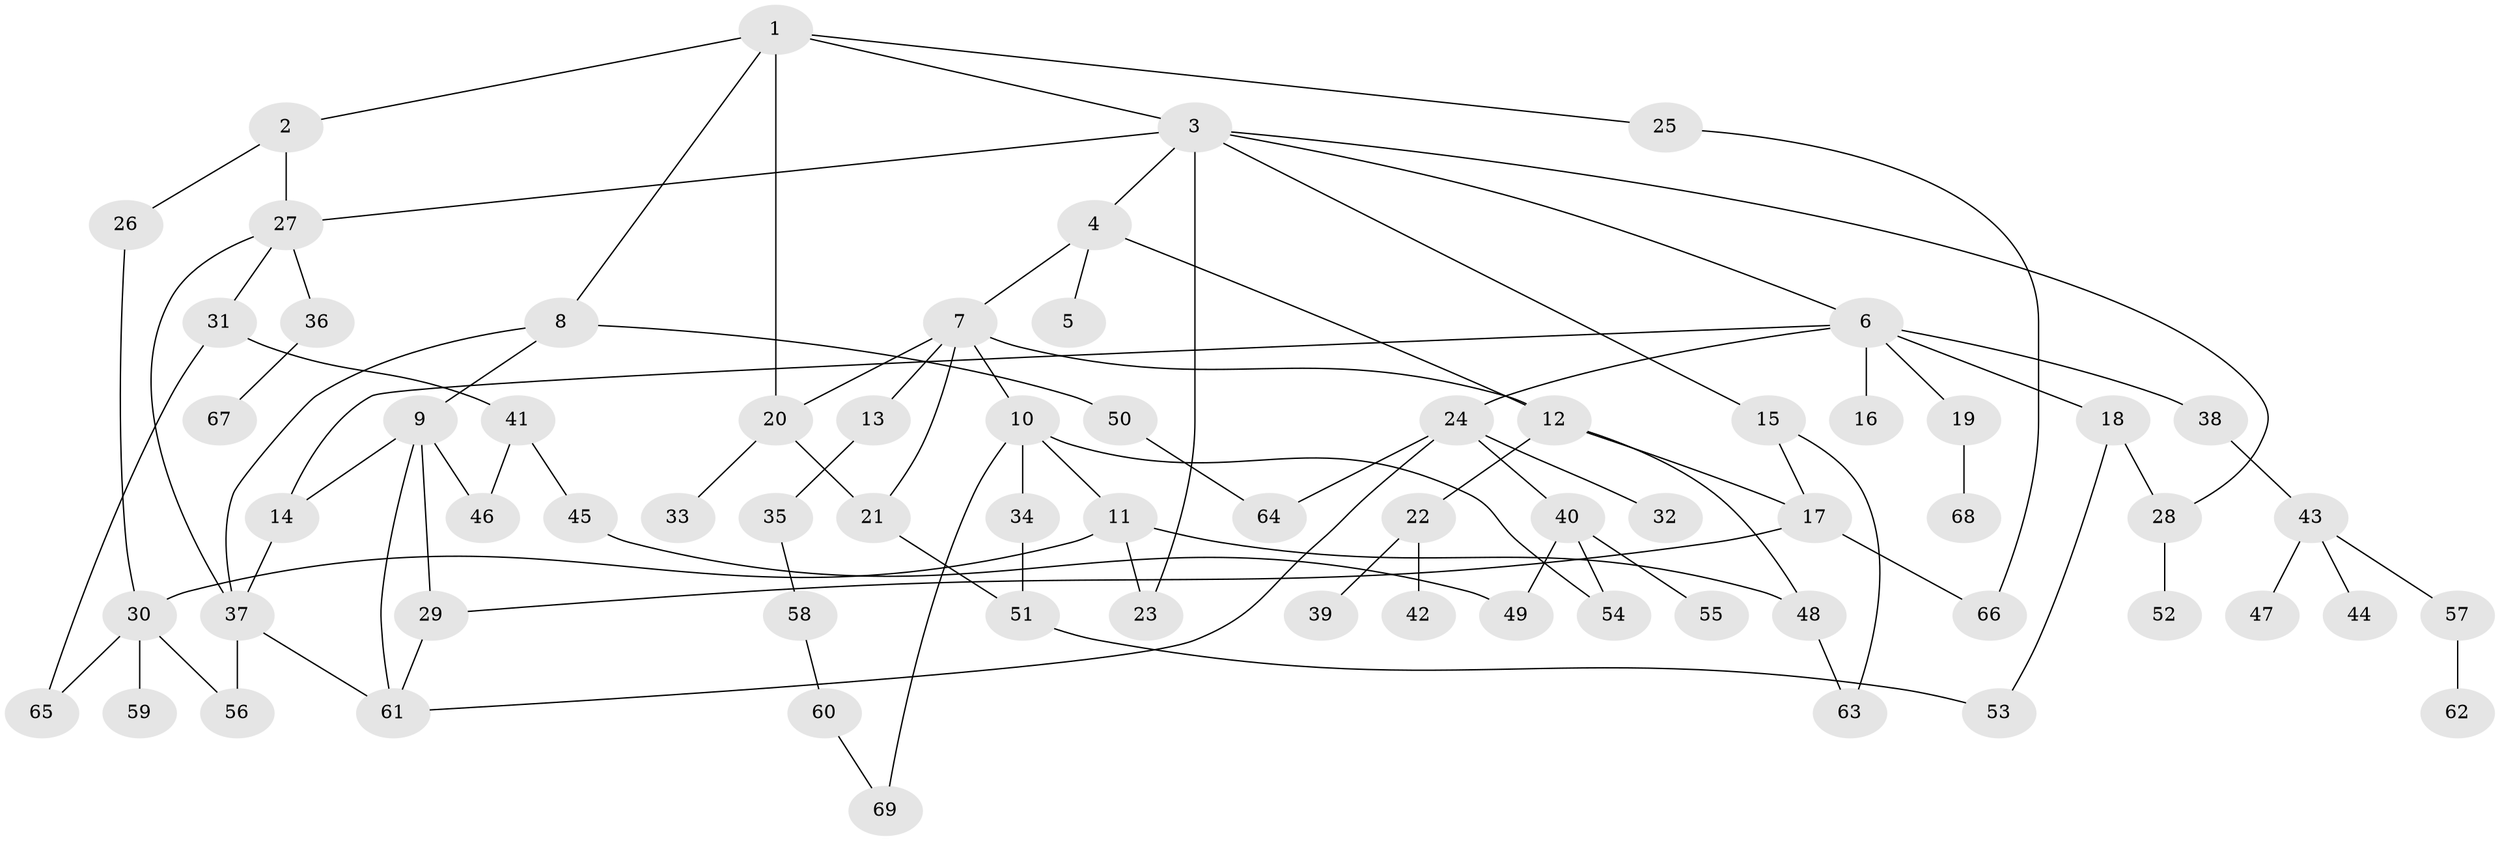 // coarse degree distribution, {1: 0.35294117647058826, 4: 0.11764705882352941, 7: 0.08823529411764706, 3: 0.11764705882352941, 11: 0.029411764705882353, 2: 0.29411764705882354}
// Generated by graph-tools (version 1.1) at 2025/44/03/04/25 21:44:47]
// undirected, 69 vertices, 95 edges
graph export_dot {
graph [start="1"]
  node [color=gray90,style=filled];
  1;
  2;
  3;
  4;
  5;
  6;
  7;
  8;
  9;
  10;
  11;
  12;
  13;
  14;
  15;
  16;
  17;
  18;
  19;
  20;
  21;
  22;
  23;
  24;
  25;
  26;
  27;
  28;
  29;
  30;
  31;
  32;
  33;
  34;
  35;
  36;
  37;
  38;
  39;
  40;
  41;
  42;
  43;
  44;
  45;
  46;
  47;
  48;
  49;
  50;
  51;
  52;
  53;
  54;
  55;
  56;
  57;
  58;
  59;
  60;
  61;
  62;
  63;
  64;
  65;
  66;
  67;
  68;
  69;
  1 -- 2;
  1 -- 3;
  1 -- 8;
  1 -- 20;
  1 -- 25;
  2 -- 26;
  2 -- 27;
  3 -- 4;
  3 -- 6;
  3 -- 15;
  3 -- 23;
  3 -- 27;
  3 -- 28;
  4 -- 5;
  4 -- 7;
  4 -- 12;
  6 -- 14;
  6 -- 16;
  6 -- 18;
  6 -- 19;
  6 -- 24;
  6 -- 38;
  7 -- 10;
  7 -- 13;
  7 -- 12;
  7 -- 20;
  7 -- 21;
  8 -- 9;
  8 -- 50;
  8 -- 37;
  9 -- 29;
  9 -- 14;
  9 -- 61;
  9 -- 46;
  10 -- 11;
  10 -- 34;
  10 -- 54;
  10 -- 69;
  11 -- 48;
  11 -- 23;
  11 -- 30;
  12 -- 22;
  12 -- 48;
  12 -- 17;
  13 -- 35;
  14 -- 37;
  15 -- 17;
  15 -- 63;
  17 -- 66;
  17 -- 29;
  18 -- 53;
  18 -- 28;
  19 -- 68;
  20 -- 21;
  20 -- 33;
  21 -- 51;
  22 -- 39;
  22 -- 42;
  24 -- 32;
  24 -- 40;
  24 -- 61;
  24 -- 64;
  25 -- 66;
  26 -- 30;
  27 -- 31;
  27 -- 36;
  27 -- 37;
  28 -- 52;
  29 -- 61;
  30 -- 59;
  30 -- 65;
  30 -- 56;
  31 -- 41;
  31 -- 65;
  34 -- 51;
  35 -- 58;
  36 -- 67;
  37 -- 56;
  37 -- 61;
  38 -- 43;
  40 -- 49;
  40 -- 55;
  40 -- 54;
  41 -- 45;
  41 -- 46;
  43 -- 44;
  43 -- 47;
  43 -- 57;
  45 -- 49;
  48 -- 63;
  50 -- 64;
  51 -- 53;
  57 -- 62;
  58 -- 60;
  60 -- 69;
}
